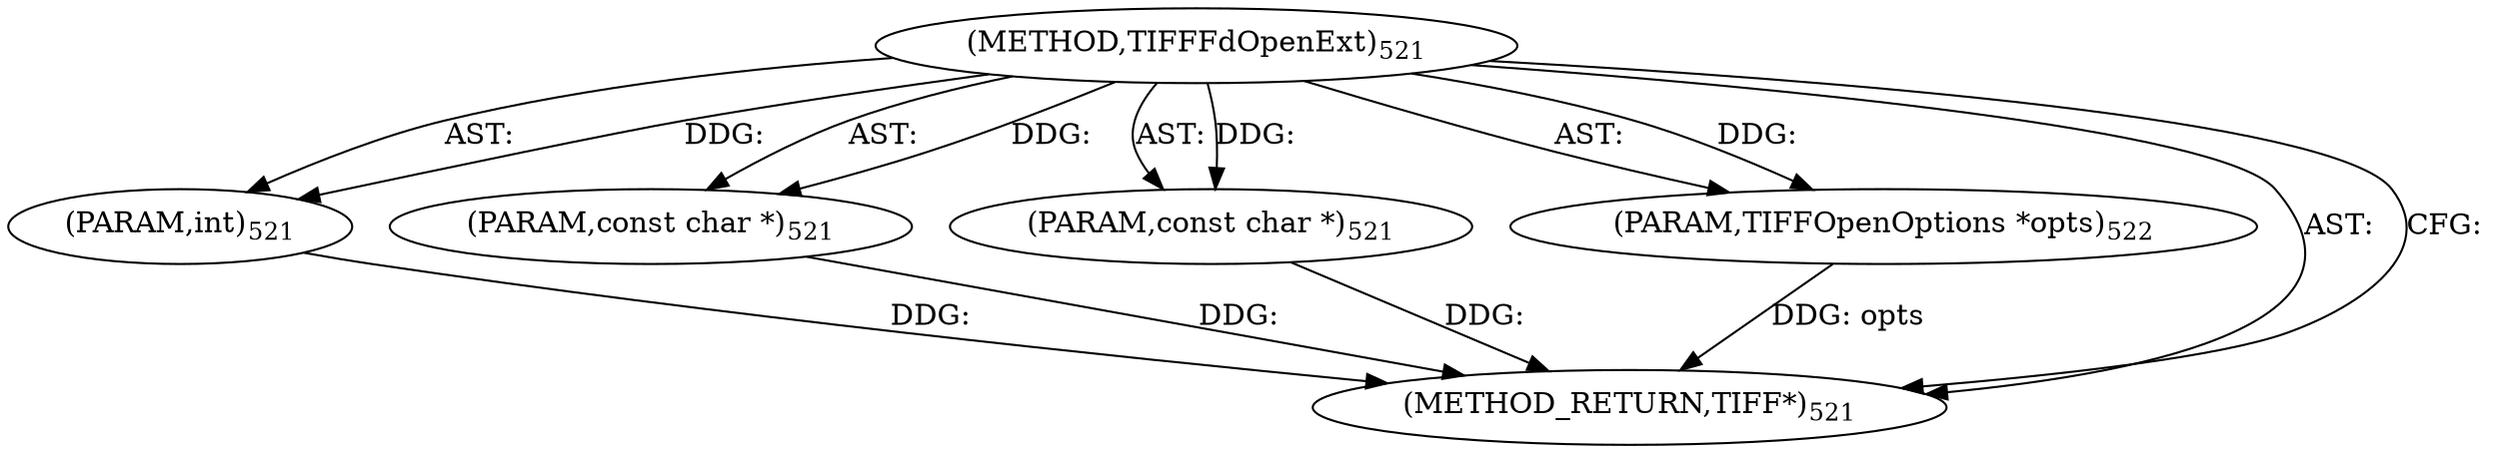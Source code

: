 digraph "TIFFFdOpenExt" {  
"9045" [label = <(METHOD,TIFFFdOpenExt)<SUB>521</SUB>> ]
"9046" [label = <(PARAM,int)<SUB>521</SUB>> ]
"9047" [label = <(PARAM,const char *)<SUB>521</SUB>> ]
"9048" [label = <(PARAM,const char *)<SUB>521</SUB>> ]
"9049" [label = <(PARAM,TIFFOpenOptions *opts)<SUB>522</SUB>> ]
"9050" [label = <(METHOD_RETURN,TIFF*)<SUB>521</SUB>> ]
  "9045" -> "9046"  [ label = "AST: "] 
  "9045" -> "9047"  [ label = "AST: "] 
  "9045" -> "9048"  [ label = "AST: "] 
  "9045" -> "9049"  [ label = "AST: "] 
  "9045" -> "9050"  [ label = "AST: "] 
  "9045" -> "9050"  [ label = "CFG: "] 
  "9046" -> "9050"  [ label = "DDG: "] 
  "9047" -> "9050"  [ label = "DDG: "] 
  "9048" -> "9050"  [ label = "DDG: "] 
  "9049" -> "9050"  [ label = "DDG: opts"] 
  "9045" -> "9046"  [ label = "DDG: "] 
  "9045" -> "9047"  [ label = "DDG: "] 
  "9045" -> "9048"  [ label = "DDG: "] 
  "9045" -> "9049"  [ label = "DDG: "] 
}
